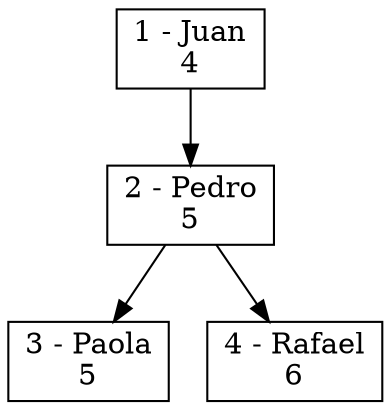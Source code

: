 digraph grafica{
rankdir=TB;node [shape = record, style=filled, fillcolor=white];
nodo1[ label ="1 - Juan\l4"];
nodo2[ label ="2 - Pedro\l5"];
nodo3 [ label ="3 - Paola\l5"];
nodo2->nodo3
nodo4 [ label ="4 - Rafael\l6"];
nodo2->nodo4
nodo1->nodo2
}